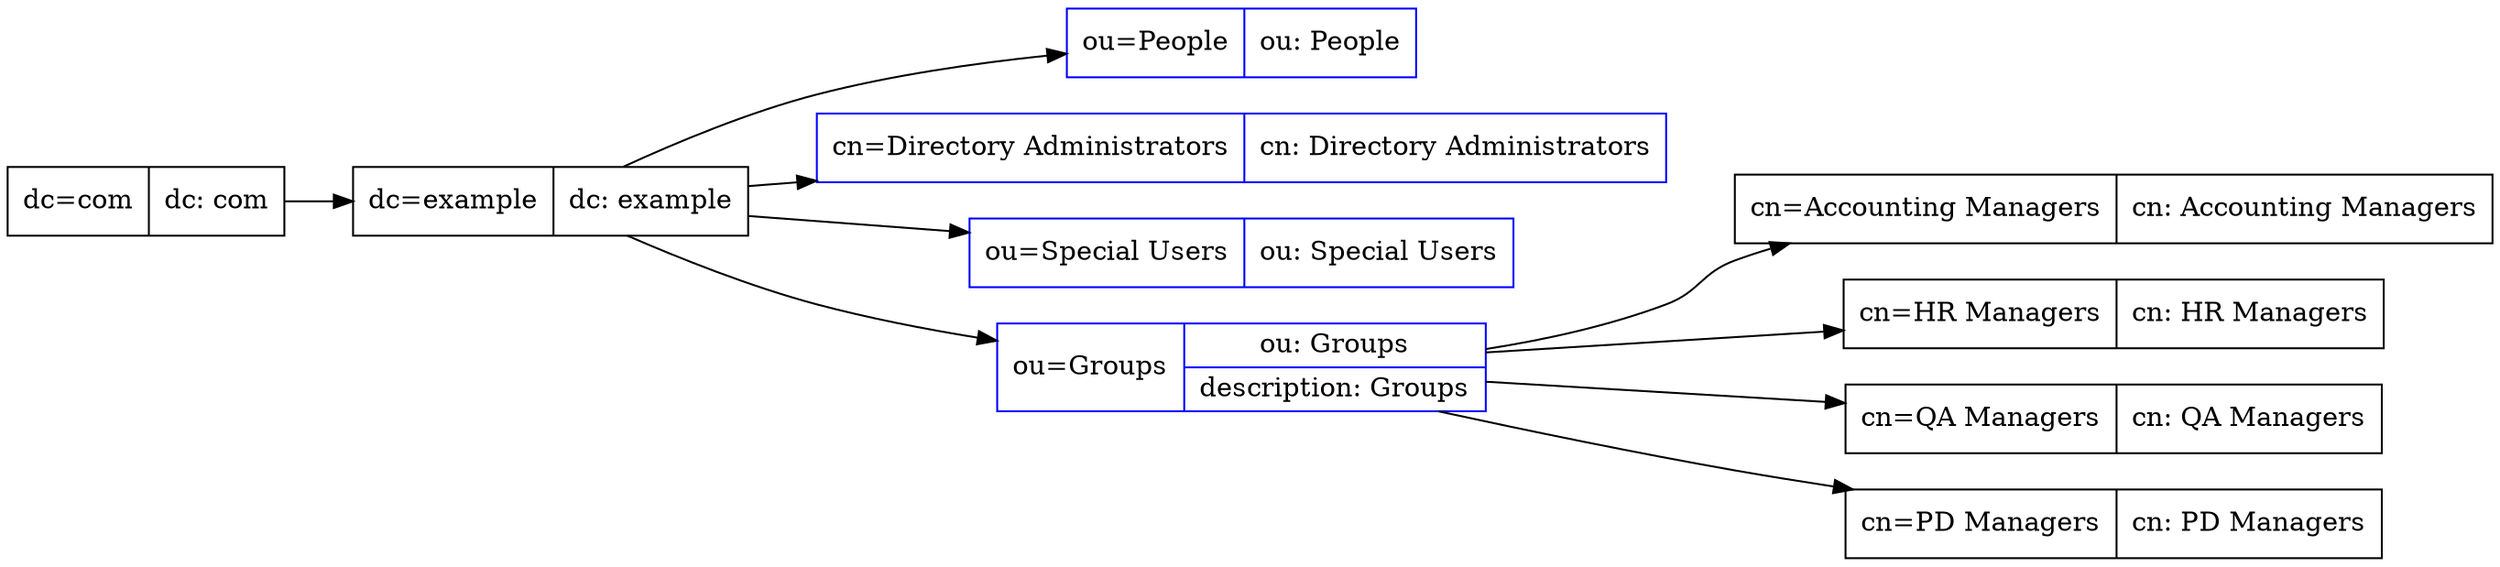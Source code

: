 
digraph tree {
    rankdir=LR;

    node [shape=record];
    A [label="{dc=com|{dc: com}}"];
    B [label="{dc=example|{dc: example}}"];
    node [shape=record, color=blue];
    D [label="{ou=People|{ou: People}}"];
    E [label="{cn=Directory Administrators|{cn: Directory Administrators}}"]
    F [label="{ou=Special Users|{ou: Special Users}}"]
    C [label="{ou=Groups|{ou: Groups|description: Groups}}"];
    node [shape=record, color=black];
    G [label="{cn=Accounting Managers|{cn: Accounting Managers}}"]
    H [label="{cn=HR Managers|{cn: HR Managers}}"]
    I [label="{cn=QA Managers|{cn: QA Managers}}"]
    J [label="{cn=PD Managers|{cn: PD Managers}}"]

    A -> B;
    B -> C;
    B -> D;
    B -> E;
    B -> F;
    C -> G;
    C -> H;
    C -> I;
    C -> J;
}

